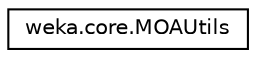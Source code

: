 digraph G
{
  edge [fontname="Helvetica",fontsize="10",labelfontname="Helvetica",labelfontsize="10"];
  node [fontname="Helvetica",fontsize="10",shape=record];
  rankdir=LR;
  Node1 [label="weka.core.MOAUtils",height=0.2,width=0.4,color="black", fillcolor="white", style="filled",URL="$classweka_1_1core_1_1MOAUtils.html",tooltip="A helper class for MOA related classes."];
}

